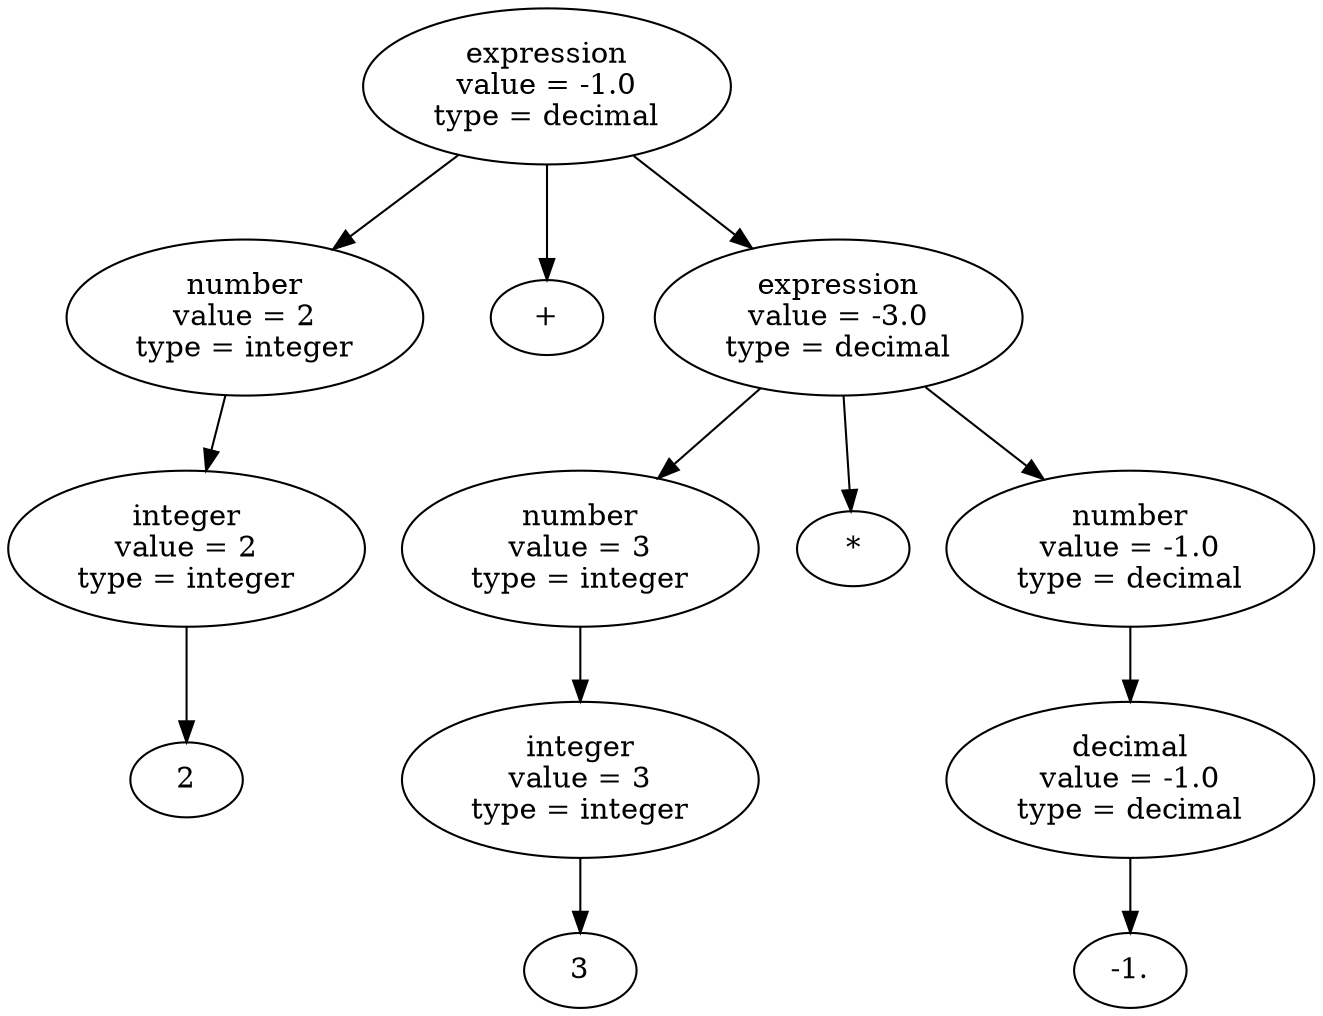 digraph G {
  Expr0 -> Num0 -> Int0 -> Two;
  Expr0 -> Plus;
  Expr0 -> Expr1;

  Expr1 -> Num1 -> Int1 -> Three;
  Expr1 -> Mult;
  Expr1 -> Num2 -> Dec0 -> MinOne;

  Expr0 [label="expression\nvalue = -1.0\ntype = decimal"];
  Expr1 [label="expression\nvalue = -3.0\ntype = decimal"];
  Num0 [label="number\nvalue = 2\ntype = integer"];
  Num1 [label="number\nvalue = 3\ntype = integer"];
  Num2 [label="number\nvalue = -1.0\ntype = decimal"];
  Int0 [label="integer\nvalue = 2\ntype = integer"];
  Int1 [label="integer\nvalue = 3\ntype = integer"];
  Dec0 [label="decimal\nvalue = -1.0\ntype = decimal"];

  Plus [label="+"];
  Mult [label="*"];
  Two [label="2"];
  Three [label="3"];
  MinOne [label="-1."];
}
